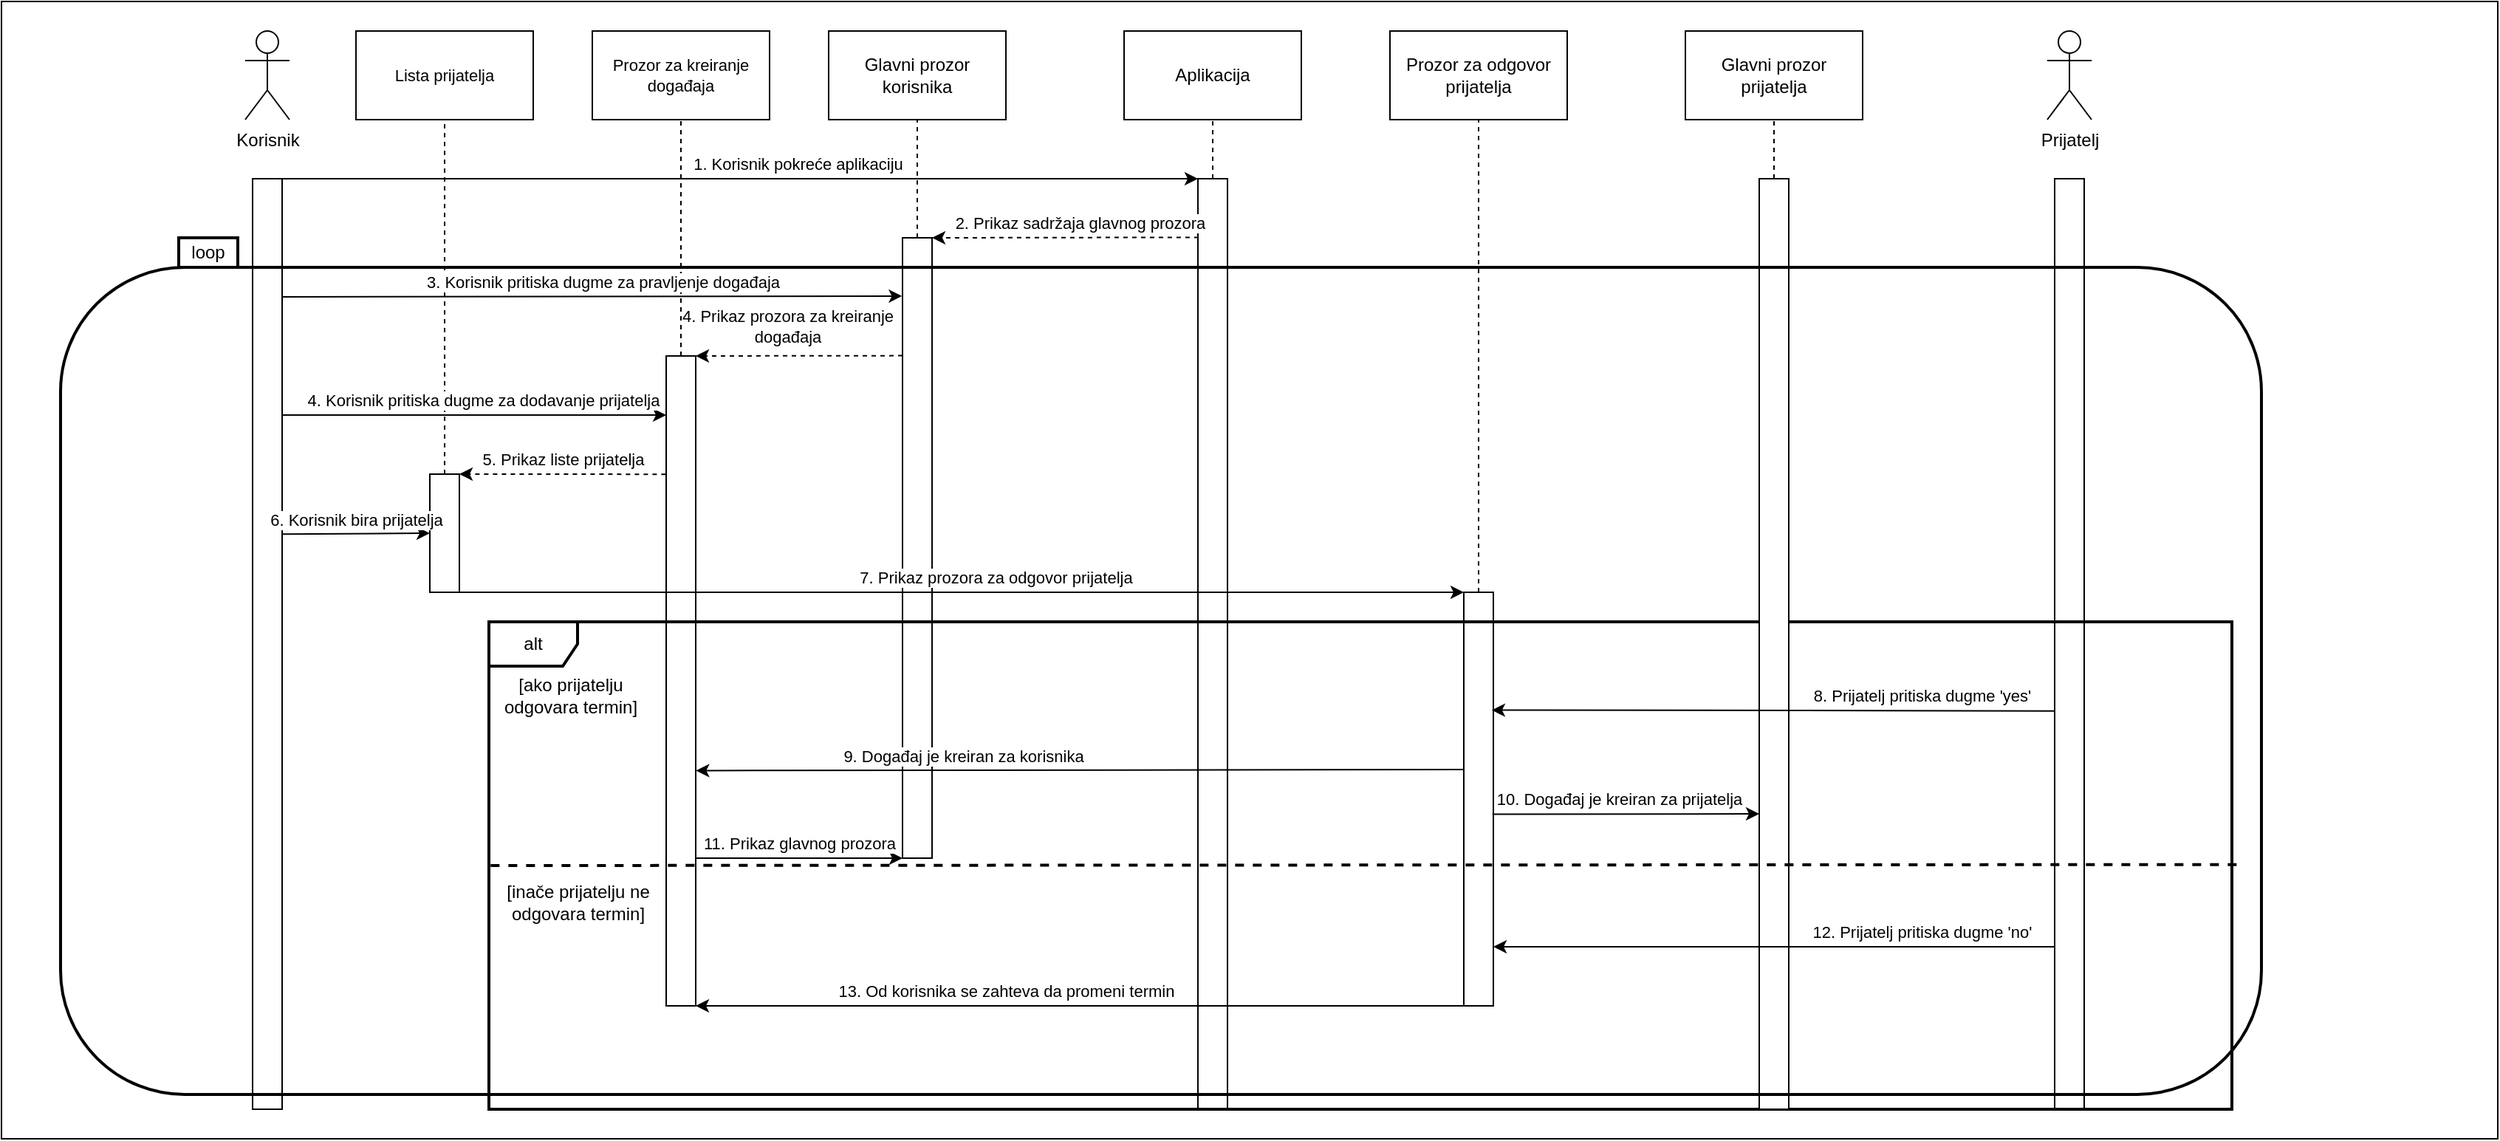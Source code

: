 <mxfile version="22.1.3" type="device">
  <diagram name="Page-1" id="FcJH-Z4t9lqNdIpB60NR">
    <mxGraphModel dx="2560" dy="999" grid="1" gridSize="10" guides="1" tooltips="1" connect="1" arrows="1" fold="1" page="1" pageScale="1" pageWidth="850" pageHeight="1100" math="0" shadow="0">
      <root>
        <mxCell id="0" />
        <mxCell id="1" parent="0" />
        <mxCell id="6GBN4VbAhHISMndUUGDT-52" value="" style="rounded=0;whiteSpace=wrap;html=1;fillColor=none;" vertex="1" parent="1">
          <mxGeometry x="-80" width="1690" height="770" as="geometry" />
        </mxCell>
        <mxCell id="3XUADEzdGJmMBm6TumV_-1" value="Korisnik" style="shape=umlActor;verticalLabelPosition=bottom;verticalAlign=top;html=1;outlineConnect=0;" parent="1" vertex="1">
          <mxGeometry x="85" y="20" width="30" height="60" as="geometry" />
        </mxCell>
        <mxCell id="3XUADEzdGJmMBm6TumV_-2" value="" style="rounded=0;whiteSpace=wrap;html=1;" parent="1" vertex="1">
          <mxGeometry x="90" y="120" width="20" height="630" as="geometry" />
        </mxCell>
        <mxCell id="3XUADEzdGJmMBm6TumV_-9" value="" style="rounded=0;whiteSpace=wrap;html=1;" parent="1" vertex="1">
          <mxGeometry x="730" y="120" width="20" height="630" as="geometry" />
        </mxCell>
        <mxCell id="3XUADEzdGJmMBm6TumV_-10" value="" style="endArrow=classic;html=1;rounded=0;entryX=0;entryY=0;entryDx=0;entryDy=0;exitX=1;exitY=0;exitDx=0;exitDy=0;" parent="1" source="3XUADEzdGJmMBm6TumV_-2" target="3XUADEzdGJmMBm6TumV_-9" edge="1">
          <mxGeometry width="50" height="50" relative="1" as="geometry">
            <mxPoint x="120" y="140" as="sourcePoint" />
            <mxPoint x="450" y="390" as="targetPoint" />
          </mxGeometry>
        </mxCell>
        <mxCell id="3XUADEzdGJmMBm6TumV_-16" value="1. Korisnik pokreće aplikaciju" style="edgeLabel;html=1;align=center;verticalAlign=middle;resizable=0;points=[];" parent="3XUADEzdGJmMBm6TumV_-10" vertex="1" connectable="0">
          <mxGeometry x="0.01" y="6" relative="1" as="geometry">
            <mxPoint x="36" y="-4" as="offset" />
          </mxGeometry>
        </mxCell>
        <mxCell id="3XUADEzdGJmMBm6TumV_-11" value="Aplikacija" style="rounded=0;whiteSpace=wrap;html=1;" parent="1" vertex="1">
          <mxGeometry x="680" y="20" width="120" height="60" as="geometry" />
        </mxCell>
        <mxCell id="3XUADEzdGJmMBm6TumV_-14" value="" style="endArrow=none;html=1;rounded=0;entryX=0.5;entryY=1;entryDx=0;entryDy=0;dashed=1;" parent="1" source="3XUADEzdGJmMBm6TumV_-9" target="3XUADEzdGJmMBm6TumV_-11" edge="1">
          <mxGeometry width="50" height="50" relative="1" as="geometry">
            <mxPoint x="650" y="180" as="sourcePoint" />
            <mxPoint x="791" y="92" as="targetPoint" />
          </mxGeometry>
        </mxCell>
        <mxCell id="3XUADEzdGJmMBm6TumV_-20" value="Glavni prozor&lt;br&gt;korisnika" style="rounded=0;whiteSpace=wrap;html=1;" parent="1" vertex="1">
          <mxGeometry x="480" y="20" width="120" height="60" as="geometry" />
        </mxCell>
        <mxCell id="3XUADEzdGJmMBm6TumV_-21" value="" style="rounded=0;whiteSpace=wrap;html=1;" parent="1" vertex="1">
          <mxGeometry x="530" y="160" width="20" height="420" as="geometry" />
        </mxCell>
        <mxCell id="3XUADEzdGJmMBm6TumV_-27" value="" style="endArrow=none;dashed=1;html=1;rounded=0;labelBackgroundColor=default;strokeColor=default;align=center;verticalAlign=middle;fontFamily=Helvetica;fontSize=11;fontColor=default;shape=connector;entryX=0.5;entryY=1;entryDx=0;entryDy=0;exitX=0.5;exitY=0;exitDx=0;exitDy=0;" parent="1" source="3XUADEzdGJmMBm6TumV_-21" target="3XUADEzdGJmMBm6TumV_-20" edge="1">
          <mxGeometry width="50" height="50" relative="1" as="geometry">
            <mxPoint x="450" y="410" as="sourcePoint" />
            <mxPoint x="500" y="360" as="targetPoint" />
          </mxGeometry>
        </mxCell>
        <mxCell id="3XUADEzdGJmMBm6TumV_-32" value="Prozor za kreiranje&lt;br&gt;događaja" style="rounded=0;whiteSpace=wrap;html=1;fontFamily=Helvetica;fontSize=11;fontColor=default;" parent="1" vertex="1">
          <mxGeometry x="320" y="20" width="120" height="60" as="geometry" />
        </mxCell>
        <mxCell id="3XUADEzdGJmMBm6TumV_-33" value="" style="rounded=0;whiteSpace=wrap;html=1;" parent="1" vertex="1">
          <mxGeometry x="370" y="240" width="20" height="440" as="geometry" />
        </mxCell>
        <mxCell id="3XUADEzdGJmMBm6TumV_-34" value="" style="endArrow=none;dashed=1;html=1;rounded=0;labelBackgroundColor=default;strokeColor=default;align=center;verticalAlign=middle;fontFamily=Helvetica;fontSize=11;fontColor=default;shape=connector;entryX=0.5;entryY=1;entryDx=0;entryDy=0;exitX=0.5;exitY=0;exitDx=0;exitDy=0;" parent="1" source="3XUADEzdGJmMBm6TumV_-33" target="3XUADEzdGJmMBm6TumV_-32" edge="1">
          <mxGeometry width="50" height="50" relative="1" as="geometry">
            <mxPoint x="450" y="410" as="sourcePoint" />
            <mxPoint x="500" y="360" as="targetPoint" />
          </mxGeometry>
        </mxCell>
        <mxCell id="3XUADEzdGJmMBm6TumV_-47" value="" style="rounded=0;whiteSpace=wrap;html=1;" parent="1" vertex="1">
          <mxGeometry x="210" y="320" width="20" height="80" as="geometry" />
        </mxCell>
        <mxCell id="3XUADEzdGJmMBm6TumV_-50" value="Lista prijatelja" style="rounded=0;whiteSpace=wrap;html=1;fontFamily=Helvetica;fontSize=11;fontColor=default;" parent="1" vertex="1">
          <mxGeometry x="160" y="20" width="120" height="60" as="geometry" />
        </mxCell>
        <mxCell id="3XUADEzdGJmMBm6TumV_-51" value="" style="endArrow=none;dashed=1;html=1;rounded=0;labelBackgroundColor=default;strokeColor=default;align=center;verticalAlign=middle;fontFamily=Helvetica;fontSize=11;fontColor=default;shape=connector;entryX=0.5;entryY=1;entryDx=0;entryDy=0;exitX=0.5;exitY=0;exitDx=0;exitDy=0;" parent="1" source="3XUADEzdGJmMBm6TumV_-47" target="3XUADEzdGJmMBm6TumV_-50" edge="1">
          <mxGeometry width="50" height="50" relative="1" as="geometry">
            <mxPoint x="520" y="480" as="sourcePoint" />
            <mxPoint x="570" y="430" as="targetPoint" />
          </mxGeometry>
        </mxCell>
        <mxCell id="6GBN4VbAhHISMndUUGDT-1" value="" style="endArrow=classic;html=1;rounded=0;exitX=0.023;exitY=0.063;exitDx=0;exitDy=0;exitPerimeter=0;entryX=1;entryY=0;entryDx=0;entryDy=0;dashed=1;" edge="1" parent="1" source="3XUADEzdGJmMBm6TumV_-9" target="3XUADEzdGJmMBm6TumV_-21">
          <mxGeometry width="50" height="50" relative="1" as="geometry">
            <mxPoint x="460" y="210" as="sourcePoint" />
            <mxPoint x="570" y="160" as="targetPoint" />
          </mxGeometry>
        </mxCell>
        <mxCell id="6GBN4VbAhHISMndUUGDT-2" value="2. Prikaz sadržaja glavnog prozora" style="edgeLabel;html=1;align=center;verticalAlign=middle;resizable=0;points=[];" vertex="1" connectable="0" parent="6GBN4VbAhHISMndUUGDT-1">
          <mxGeometry x="-0.064" y="-1" relative="1" as="geometry">
            <mxPoint x="4" y="-9" as="offset" />
          </mxGeometry>
        </mxCell>
        <mxCell id="6GBN4VbAhHISMndUUGDT-3" value="" style="endArrow=classic;html=1;rounded=0;exitX=0.989;exitY=0.127;exitDx=0;exitDy=0;exitPerimeter=0;entryX=-0.015;entryY=0.094;entryDx=0;entryDy=0;entryPerimeter=0;" edge="1" parent="1" source="3XUADEzdGJmMBm6TumV_-2" target="3XUADEzdGJmMBm6TumV_-21">
          <mxGeometry width="50" height="50" relative="1" as="geometry">
            <mxPoint x="470" y="220" as="sourcePoint" />
            <mxPoint x="520" y="170" as="targetPoint" />
          </mxGeometry>
        </mxCell>
        <mxCell id="6GBN4VbAhHISMndUUGDT-4" value="3. Korisnik pritiska dugme za pravljenje događaja" style="edgeLabel;html=1;align=center;verticalAlign=middle;resizable=0;points=[];" vertex="1" connectable="0" parent="6GBN4VbAhHISMndUUGDT-3">
          <mxGeometry x="0.03" y="-1" relative="1" as="geometry">
            <mxPoint y="-11" as="offset" />
          </mxGeometry>
        </mxCell>
        <mxCell id="6GBN4VbAhHISMndUUGDT-5" value="" style="endArrow=classic;html=1;rounded=0;exitX=0;exitY=0.19;exitDx=0;exitDy=0;entryX=1;entryY=0;entryDx=0;entryDy=0;dashed=1;exitPerimeter=0;" edge="1" parent="1" source="3XUADEzdGJmMBm6TumV_-21" target="3XUADEzdGJmMBm6TumV_-33">
          <mxGeometry width="50" height="50" relative="1" as="geometry">
            <mxPoint x="310" y="260" as="sourcePoint" />
            <mxPoint x="360" y="210" as="targetPoint" />
          </mxGeometry>
        </mxCell>
        <mxCell id="6GBN4VbAhHISMndUUGDT-6" value="4. Prikaz prozora za kreiranje&lt;br&gt;događaja" style="edgeLabel;html=1;align=center;verticalAlign=middle;resizable=0;points=[];" vertex="1" connectable="0" parent="6GBN4VbAhHISMndUUGDT-5">
          <mxGeometry x="0.119" relative="1" as="geometry">
            <mxPoint y="-20" as="offset" />
          </mxGeometry>
        </mxCell>
        <mxCell id="6GBN4VbAhHISMndUUGDT-7" value="" style="endArrow=classic;html=1;rounded=0;exitX=0.985;exitY=0.254;exitDx=0;exitDy=0;exitPerimeter=0;entryX=0.001;entryY=0.091;entryDx=0;entryDy=0;entryPerimeter=0;" edge="1" parent="1" source="3XUADEzdGJmMBm6TumV_-2" target="3XUADEzdGJmMBm6TumV_-33">
          <mxGeometry width="50" height="50" relative="1" as="geometry">
            <mxPoint x="310" y="300" as="sourcePoint" />
            <mxPoint x="370" y="250" as="targetPoint" />
          </mxGeometry>
        </mxCell>
        <mxCell id="6GBN4VbAhHISMndUUGDT-8" value="4. Korisnik pritiska dugme za dodavanje prijatelja" style="edgeLabel;html=1;align=center;verticalAlign=middle;resizable=0;points=[];" vertex="1" connectable="0" parent="6GBN4VbAhHISMndUUGDT-7">
          <mxGeometry x="0.047" y="-1" relative="1" as="geometry">
            <mxPoint y="-11" as="offset" />
          </mxGeometry>
        </mxCell>
        <mxCell id="6GBN4VbAhHISMndUUGDT-9" value="" style="endArrow=classic;html=1;rounded=0;exitX=-0.015;exitY=0.182;exitDx=0;exitDy=0;entryX=1;entryY=0;entryDx=0;entryDy=0;dashed=1;exitPerimeter=0;" edge="1" parent="1" source="3XUADEzdGJmMBm6TumV_-33" target="3XUADEzdGJmMBm6TumV_-47">
          <mxGeometry width="50" height="50" relative="1" as="geometry">
            <mxPoint x="250" y="370" as="sourcePoint" />
            <mxPoint x="300" y="320" as="targetPoint" />
          </mxGeometry>
        </mxCell>
        <mxCell id="6GBN4VbAhHISMndUUGDT-10" value="5. Prikaz liste prijatelja" style="edgeLabel;html=1;align=center;verticalAlign=middle;resizable=0;points=[];" vertex="1" connectable="0" parent="6GBN4VbAhHISMndUUGDT-9">
          <mxGeometry x="0.063" relative="1" as="geometry">
            <mxPoint x="5" y="-10" as="offset" />
          </mxGeometry>
        </mxCell>
        <mxCell id="6GBN4VbAhHISMndUUGDT-11" value="" style="endArrow=classic;html=1;rounded=0;exitX=1.016;exitY=0.382;exitDx=0;exitDy=0;exitPerimeter=0;entryX=0;entryY=0.5;entryDx=0;entryDy=0;" edge="1" parent="1" source="3XUADEzdGJmMBm6TumV_-2" target="3XUADEzdGJmMBm6TumV_-47">
          <mxGeometry width="50" height="50" relative="1" as="geometry">
            <mxPoint x="260" y="400" as="sourcePoint" />
            <mxPoint x="310" y="350" as="targetPoint" />
          </mxGeometry>
        </mxCell>
        <mxCell id="6GBN4VbAhHISMndUUGDT-12" value="6. Korisnik bira prijatelja" style="edgeLabel;html=1;align=center;verticalAlign=middle;resizable=0;points=[];" vertex="1" connectable="0" parent="6GBN4VbAhHISMndUUGDT-11">
          <mxGeometry x="-0.105" relative="1" as="geometry">
            <mxPoint x="5" y="-10" as="offset" />
          </mxGeometry>
        </mxCell>
        <mxCell id="6GBN4VbAhHISMndUUGDT-14" value="Prijatelj" style="shape=umlActor;verticalLabelPosition=bottom;verticalAlign=top;html=1;outlineConnect=0;" vertex="1" parent="1">
          <mxGeometry x="1305" y="20" width="30" height="60" as="geometry" />
        </mxCell>
        <mxCell id="6GBN4VbAhHISMndUUGDT-17" value="" style="rounded=0;whiteSpace=wrap;html=1;" vertex="1" parent="1">
          <mxGeometry x="1310" y="120" width="20" height="630" as="geometry" />
        </mxCell>
        <mxCell id="6GBN4VbAhHISMndUUGDT-19" value="" style="endArrow=classic;html=1;rounded=0;exitX=1;exitY=1;exitDx=0;exitDy=0;entryX=0;entryY=0;entryDx=0;entryDy=0;" edge="1" parent="1" source="3XUADEzdGJmMBm6TumV_-47" target="6GBN4VbAhHISMndUUGDT-22">
          <mxGeometry width="50" height="50" relative="1" as="geometry">
            <mxPoint x="540" y="330" as="sourcePoint" />
            <mxPoint x="590" y="280" as="targetPoint" />
            <Array as="points" />
          </mxGeometry>
        </mxCell>
        <mxCell id="6GBN4VbAhHISMndUUGDT-24" value="7. Prikaz prozora za odgovor prijatelja" style="edgeLabel;html=1;align=center;verticalAlign=middle;resizable=0;points=[];" vertex="1" connectable="0" parent="6GBN4VbAhHISMndUUGDT-19">
          <mxGeometry x="0.067" y="1" relative="1" as="geometry">
            <mxPoint y="-9" as="offset" />
          </mxGeometry>
        </mxCell>
        <mxCell id="6GBN4VbAhHISMndUUGDT-20" value="Prozor za odgovor&lt;br&gt;prijatelja" style="rounded=0;whiteSpace=wrap;html=1;" vertex="1" parent="1">
          <mxGeometry x="860" y="20" width="120" height="60" as="geometry" />
        </mxCell>
        <mxCell id="6GBN4VbAhHISMndUUGDT-22" value="" style="rounded=0;whiteSpace=wrap;html=1;" vertex="1" parent="1">
          <mxGeometry x="910" y="400" width="20" height="280" as="geometry" />
        </mxCell>
        <mxCell id="6GBN4VbAhHISMndUUGDT-23" value="" style="endArrow=none;dashed=1;html=1;rounded=0;entryX=0.5;entryY=1;entryDx=0;entryDy=0;exitX=0.5;exitY=0;exitDx=0;exitDy=0;" edge="1" parent="1" source="6GBN4VbAhHISMndUUGDT-22" target="6GBN4VbAhHISMndUUGDT-20">
          <mxGeometry width="50" height="50" relative="1" as="geometry">
            <mxPoint x="820" y="250" as="sourcePoint" />
            <mxPoint x="870" y="200" as="targetPoint" />
          </mxGeometry>
        </mxCell>
        <mxCell id="6GBN4VbAhHISMndUUGDT-25" value="alt" style="shape=umlFrame;whiteSpace=wrap;html=1;pointerEvents=0;strokeWidth=2;" vertex="1" parent="1">
          <mxGeometry x="250" y="420" width="1180" height="330" as="geometry" />
        </mxCell>
        <mxCell id="6GBN4VbAhHISMndUUGDT-33" value="" style="rounded=0;whiteSpace=wrap;html=1;" vertex="1" parent="1">
          <mxGeometry x="1110" y="120" width="20" height="630" as="geometry" />
        </mxCell>
        <mxCell id="6GBN4VbAhHISMndUUGDT-26" value="" style="endArrow=classic;html=1;rounded=0;exitX=-0.013;exitY=0.572;exitDx=0;exitDy=0;exitPerimeter=0;entryX=0.947;entryY=0.285;entryDx=0;entryDy=0;entryPerimeter=0;" edge="1" parent="1" source="6GBN4VbAhHISMndUUGDT-17" target="6GBN4VbAhHISMndUUGDT-22">
          <mxGeometry width="50" height="50" relative="1" as="geometry">
            <mxPoint x="890" y="470" as="sourcePoint" />
            <mxPoint x="940" y="420" as="targetPoint" />
            <Array as="points">
              <mxPoint x="1140" y="480" />
            </Array>
          </mxGeometry>
        </mxCell>
        <mxCell id="6GBN4VbAhHISMndUUGDT-28" value="8. Prijatelj pritiska dugme &#39;yes&#39;" style="edgeLabel;html=1;align=center;verticalAlign=middle;resizable=0;points=[];" vertex="1" connectable="0" parent="6GBN4VbAhHISMndUUGDT-26">
          <mxGeometry x="-0.285" relative="1" as="geometry">
            <mxPoint x="46" y="-10" as="offset" />
          </mxGeometry>
        </mxCell>
        <mxCell id="6GBN4VbAhHISMndUUGDT-27" value="[ako prijatelju&lt;br&gt;odgovara termin]" style="text;html=1;align=center;verticalAlign=middle;resizable=0;points=[];autosize=1;strokeColor=none;fillColor=none;" vertex="1" parent="1">
          <mxGeometry x="250" y="450" width="110" height="40" as="geometry" />
        </mxCell>
        <mxCell id="6GBN4VbAhHISMndUUGDT-30" value="" style="endArrow=none;dashed=1;html=1;rounded=0;exitX=0.001;exitY=0.5;exitDx=0;exitDy=0;exitPerimeter=0;entryX=1.004;entryY=0.498;entryDx=0;entryDy=0;entryPerimeter=0;strokeWidth=2;" edge="1" parent="1" source="6GBN4VbAhHISMndUUGDT-25" target="6GBN4VbAhHISMndUUGDT-25">
          <mxGeometry width="50" height="50" relative="1" as="geometry">
            <mxPoint x="840" y="540" as="sourcePoint" />
            <mxPoint x="890" y="490" as="targetPoint" />
          </mxGeometry>
        </mxCell>
        <mxCell id="6GBN4VbAhHISMndUUGDT-31" value="Glavni prozor&lt;br&gt;prijatelja" style="rounded=0;whiteSpace=wrap;html=1;" vertex="1" parent="1">
          <mxGeometry x="1060" y="20" width="120" height="60" as="geometry" />
        </mxCell>
        <mxCell id="6GBN4VbAhHISMndUUGDT-34" value="" style="endArrow=classic;html=1;rounded=0;entryX=1.01;entryY=0.638;entryDx=0;entryDy=0;entryPerimeter=0;" edge="1" parent="1" target="3XUADEzdGJmMBm6TumV_-33">
          <mxGeometry width="50" height="50" relative="1" as="geometry">
            <mxPoint x="910" y="520" as="sourcePoint" />
            <mxPoint x="1110" y="400" as="targetPoint" />
          </mxGeometry>
        </mxCell>
        <mxCell id="6GBN4VbAhHISMndUUGDT-35" value="9. Događaj je kreiran za korisnika" style="edgeLabel;html=1;align=center;verticalAlign=middle;resizable=0;points=[];" vertex="1" connectable="0" parent="6GBN4VbAhHISMndUUGDT-34">
          <mxGeometry x="0.304" y="-3" relative="1" as="geometry">
            <mxPoint y="-7" as="offset" />
          </mxGeometry>
        </mxCell>
        <mxCell id="6GBN4VbAhHISMndUUGDT-37" value="" style="endArrow=classic;html=1;rounded=0;exitX=1;exitY=0.5;exitDx=0;exitDy=0;entryX=-0.016;entryY=0.698;entryDx=0;entryDy=0;entryPerimeter=0;" edge="1" parent="1">
          <mxGeometry width="50" height="50" relative="1" as="geometry">
            <mxPoint x="929.38" y="550.26" as="sourcePoint" />
            <mxPoint x="1110.0" y="550" as="targetPoint" />
          </mxGeometry>
        </mxCell>
        <mxCell id="6GBN4VbAhHISMndUUGDT-40" value="10. Događaj je kreiran za prijatelja" style="edgeLabel;html=1;align=center;verticalAlign=middle;resizable=0;points=[];" vertex="1" connectable="0" parent="6GBN4VbAhHISMndUUGDT-37">
          <mxGeometry x="-0.516" y="2" relative="1" as="geometry">
            <mxPoint x="42" y="-8" as="offset" />
          </mxGeometry>
        </mxCell>
        <mxCell id="6GBN4VbAhHISMndUUGDT-39" value="" style="endArrow=none;dashed=1;html=1;rounded=0;entryX=0.5;entryY=1;entryDx=0;entryDy=0;exitX=0.5;exitY=0;exitDx=0;exitDy=0;" edge="1" parent="1" source="6GBN4VbAhHISMndUUGDT-33" target="6GBN4VbAhHISMndUUGDT-31">
          <mxGeometry width="50" height="50" relative="1" as="geometry">
            <mxPoint x="1120" y="270" as="sourcePoint" />
            <mxPoint x="1170" y="220" as="targetPoint" />
          </mxGeometry>
        </mxCell>
        <mxCell id="6GBN4VbAhHISMndUUGDT-42" value="" style="endArrow=classic;html=1;rounded=0;entryX=0;entryY=1;entryDx=0;entryDy=0;" edge="1" parent="1">
          <mxGeometry width="50" height="50" relative="1" as="geometry">
            <mxPoint x="390" y="580" as="sourcePoint" />
            <mxPoint x="530" y="580.0" as="targetPoint" />
          </mxGeometry>
        </mxCell>
        <mxCell id="6GBN4VbAhHISMndUUGDT-43" value="11. Prikaz glavnog prozora" style="edgeLabel;html=1;align=center;verticalAlign=middle;resizable=0;points=[];" vertex="1" connectable="0" parent="6GBN4VbAhHISMndUUGDT-42">
          <mxGeometry x="-0.306" y="2" relative="1" as="geometry">
            <mxPoint x="21" y="-8" as="offset" />
          </mxGeometry>
        </mxCell>
        <mxCell id="6GBN4VbAhHISMndUUGDT-44" value="[inače prijatelju ne&lt;br&gt;odgovara termin]" style="text;html=1;align=center;verticalAlign=middle;resizable=0;points=[];autosize=1;strokeColor=none;fillColor=none;" vertex="1" parent="1">
          <mxGeometry x="250" y="590" width="120" height="40" as="geometry" />
        </mxCell>
        <mxCell id="6GBN4VbAhHISMndUUGDT-45" value="" style="endArrow=classic;html=1;rounded=0;exitX=-0.013;exitY=0.572;exitDx=0;exitDy=0;exitPerimeter=0;entryX=1;entryY=0.25;entryDx=0;entryDy=0;" edge="1" parent="1">
          <mxGeometry width="50" height="50" relative="1" as="geometry">
            <mxPoint x="1310" y="640" as="sourcePoint" />
            <mxPoint x="930" y="640" as="targetPoint" />
            <Array as="points">
              <mxPoint x="1140" y="640" />
            </Array>
          </mxGeometry>
        </mxCell>
        <mxCell id="6GBN4VbAhHISMndUUGDT-46" value="12. Prijatelj pritiska dugme &#39;no&#39;" style="edgeLabel;html=1;align=center;verticalAlign=middle;resizable=0;points=[];" vertex="1" connectable="0" parent="6GBN4VbAhHISMndUUGDT-45">
          <mxGeometry x="-0.285" relative="1" as="geometry">
            <mxPoint x="46" y="-10" as="offset" />
          </mxGeometry>
        </mxCell>
        <mxCell id="6GBN4VbAhHISMndUUGDT-47" value="" style="endArrow=classic;html=1;rounded=0;entryX=1;entryY=1;entryDx=0;entryDy=0;exitX=0;exitY=1;exitDx=0;exitDy=0;" edge="1" parent="1" source="6GBN4VbAhHISMndUUGDT-22" target="3XUADEzdGJmMBm6TumV_-33">
          <mxGeometry width="50" height="50" relative="1" as="geometry">
            <mxPoint x="910" y="680" as="sourcePoint" />
            <mxPoint x="720" y="570" as="targetPoint" />
          </mxGeometry>
        </mxCell>
        <mxCell id="6GBN4VbAhHISMndUUGDT-48" value="13. Od korisnika se zahteva da promeni termin" style="edgeLabel;html=1;align=center;verticalAlign=middle;resizable=0;points=[];" vertex="1" connectable="0" parent="6GBN4VbAhHISMndUUGDT-47">
          <mxGeometry x="0.122" y="-3" relative="1" as="geometry">
            <mxPoint x="-19" y="-7" as="offset" />
          </mxGeometry>
        </mxCell>
        <mxCell id="6GBN4VbAhHISMndUUGDT-51" value="loop" style="rounded=0;whiteSpace=wrap;html=1;strokeWidth=2;" vertex="1" parent="1">
          <mxGeometry x="40" y="160" width="40" height="20" as="geometry" />
        </mxCell>
        <mxCell id="6GBN4VbAhHISMndUUGDT-49" value="" style="rounded=1;whiteSpace=wrap;html=1;fillColor=none;strokeWidth=2;" vertex="1" parent="1">
          <mxGeometry x="-40" y="180" width="1490" height="560" as="geometry" />
        </mxCell>
      </root>
    </mxGraphModel>
  </diagram>
</mxfile>
